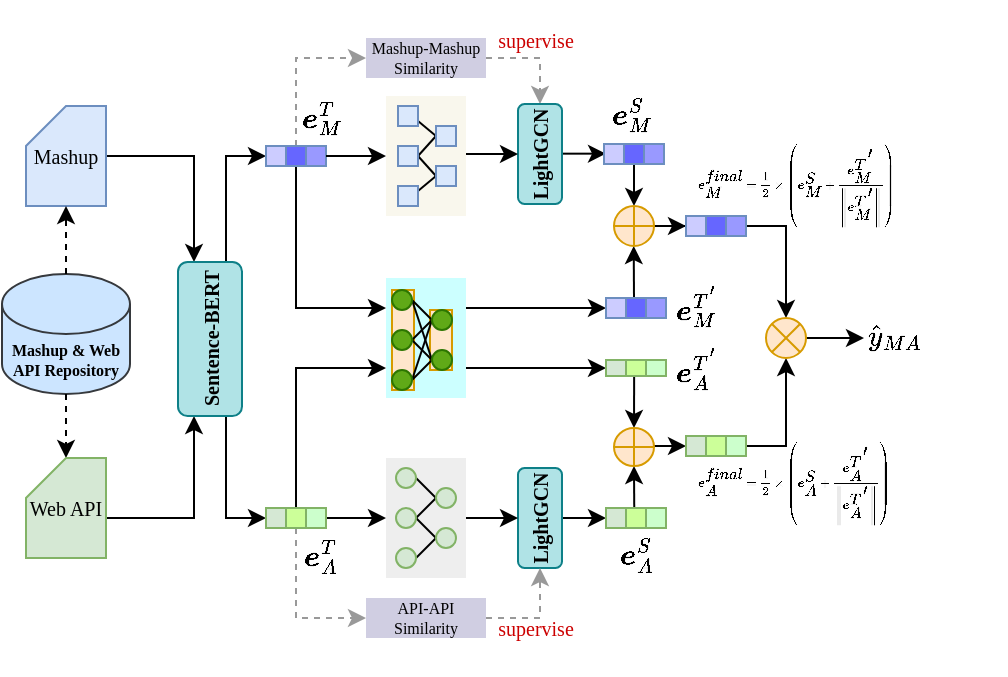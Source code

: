 <mxfile version="26.1.1">
  <diagram name="第 1 页" id="Qd8PddshXyBdC90i2YuM">
    <mxGraphModel dx="741" dy="389" grid="1" gridSize="10" guides="1" tooltips="1" connect="1" arrows="1" fold="1" page="1" pageScale="1" pageWidth="827" pageHeight="1169" math="1" shadow="0">
      <root>
        <mxCell id="0" />
        <mxCell id="1" parent="0" />
        <mxCell id="DgGJiryR2IXKSyaQ5-t1-117" style="edgeStyle=orthogonalEdgeStyle;rounded=0;orthogonalLoop=1;jettySize=auto;html=1;exitX=0.5;exitY=1;exitDx=0;exitDy=0;fontFamily=Times New Roman;fillColor=#6a00ff;strokeColor=#999999;dashed=1;entryX=0;entryY=0.5;entryDx=0;entryDy=0;" edge="1" parent="1" source="DbNdwRggO_h4KRRio58i-58" target="DgGJiryR2IXKSyaQ5-t1-112">
          <mxGeometry relative="1" as="geometry">
            <mxPoint x="460" y="460" as="sourcePoint" />
            <mxPoint x="487" y="435" as="targetPoint" />
          </mxGeometry>
        </mxCell>
        <mxCell id="DgGJiryR2IXKSyaQ5-t1-114" style="edgeStyle=orthogonalEdgeStyle;rounded=0;orthogonalLoop=1;jettySize=auto;html=1;fontFamily=Times New Roman;entryX=0;entryY=0.5;entryDx=0;entryDy=0;fillColor=#6a00ff;strokeColor=#999999;dashed=1;exitX=0.5;exitY=0;exitDx=0;exitDy=0;" edge="1" parent="1" source="DbNdwRggO_h4KRRio58i-25" target="DgGJiryR2IXKSyaQ5-t1-111">
          <mxGeometry relative="1" as="geometry">
            <mxPoint x="350" y="210" as="sourcePoint" />
            <mxPoint x="533.51" y="243" as="targetPoint" />
          </mxGeometry>
        </mxCell>
        <mxCell id="DgGJiryR2IXKSyaQ5-t1-113" style="edgeStyle=orthogonalEdgeStyle;rounded=0;orthogonalLoop=1;jettySize=auto;html=1;exitX=1;exitY=0.5;exitDx=0;exitDy=0;fontFamily=Times New Roman;fillColor=#6a00ff;strokeColor=#999999;dashed=1;entryX=1;entryY=0.5;entryDx=0;entryDy=0;" edge="1" parent="1" source="DgGJiryR2IXKSyaQ5-t1-111" target="DgGJiryR2IXKSyaQ5-t1-21">
          <mxGeometry relative="1" as="geometry">
            <mxPoint x="570" y="136" as="sourcePoint" />
            <mxPoint x="476" y="190" as="targetPoint" />
          </mxGeometry>
        </mxCell>
        <mxCell id="DgGJiryR2IXKSyaQ5-t1-19" style="edgeStyle=orthogonalEdgeStyle;rounded=0;orthogonalLoop=1;jettySize=auto;html=1;entryX=0;entryY=0.25;entryDx=0;entryDy=0;exitX=0.5;exitY=1;exitDx=0;exitDy=0;fontFamily=Times New Roman;" edge="1" parent="1" source="DbNdwRggO_h4KRRio58i-25" target="DgGJiryR2IXKSyaQ5-t1-16">
          <mxGeometry relative="1" as="geometry">
            <mxPoint x="300" y="310" as="sourcePoint" />
            <mxPoint x="350" y="250" as="targetPoint" />
          </mxGeometry>
        </mxCell>
        <mxCell id="DgGJiryR2IXKSyaQ5-t1-20" style="edgeStyle=orthogonalEdgeStyle;rounded=0;orthogonalLoop=1;jettySize=auto;html=1;entryX=0;entryY=0.75;entryDx=0;entryDy=0;exitX=0.5;exitY=0;exitDx=0;exitDy=0;fontFamily=Times New Roman;" edge="1" parent="1" source="DbNdwRggO_h4KRRio58i-58" target="DgGJiryR2IXKSyaQ5-t1-16">
          <mxGeometry relative="1" as="geometry">
            <mxPoint x="365" y="255" as="sourcePoint" />
            <mxPoint x="410" y="309" as="targetPoint" />
          </mxGeometry>
        </mxCell>
        <mxCell id="DgGJiryR2IXKSyaQ5-t1-53" style="edgeStyle=orthogonalEdgeStyle;rounded=0;orthogonalLoop=1;jettySize=auto;html=1;exitX=1;exitY=0.25;exitDx=0;exitDy=0;entryX=0;entryY=0.5;entryDx=0;entryDy=0;fontFamily=Times New Roman;" edge="1" parent="1" source="DgGJiryR2IXKSyaQ5-t1-16" target="DgGJiryR2IXKSyaQ5-t1-50">
          <mxGeometry relative="1" as="geometry">
            <mxPoint x="476" y="245" as="targetPoint" />
            <mxPoint x="450" y="245" as="sourcePoint" />
            <Array as="points" />
          </mxGeometry>
        </mxCell>
        <mxCell id="DgGJiryR2IXKSyaQ5-t1-54" style="edgeStyle=orthogonalEdgeStyle;rounded=0;orthogonalLoop=1;jettySize=auto;html=1;exitX=1;exitY=0.75;exitDx=0;exitDy=0;entryX=0;entryY=0.5;entryDx=0;entryDy=0;fontFamily=Times New Roman;" edge="1" parent="1" source="DgGJiryR2IXKSyaQ5-t1-16" target="DgGJiryR2IXKSyaQ5-t1-42">
          <mxGeometry relative="1" as="geometry">
            <mxPoint x="486" y="255" as="targetPoint" />
            <mxPoint x="460" y="255" as="sourcePoint" />
            <Array as="points" />
          </mxGeometry>
        </mxCell>
        <mxCell id="DgGJiryR2IXKSyaQ5-t1-101" style="edgeStyle=orthogonalEdgeStyle;rounded=0;orthogonalLoop=1;jettySize=auto;html=1;entryX=0.5;entryY=0;entryDx=0;entryDy=0;entryPerimeter=0;fontFamily=Times New Roman;" edge="1" parent="1" source="DgGJiryR2IXKSyaQ5-t1-76" target="DgGJiryR2IXKSyaQ5-t1-100">
          <mxGeometry relative="1" as="geometry" />
        </mxCell>
        <mxCell id="DgGJiryR2IXKSyaQ5-t1-102" style="edgeStyle=orthogonalEdgeStyle;rounded=0;orthogonalLoop=1;jettySize=auto;html=1;entryX=0.5;entryY=1;entryDx=0;entryDy=0;entryPerimeter=0;fontFamily=Times New Roman;" edge="1" parent="1" source="DgGJiryR2IXKSyaQ5-t1-85" target="DgGJiryR2IXKSyaQ5-t1-100">
          <mxGeometry relative="1" as="geometry" />
        </mxCell>
        <mxCell id="DgGJiryR2IXKSyaQ5-t1-95" style="edgeStyle=orthogonalEdgeStyle;rounded=0;orthogonalLoop=1;jettySize=auto;html=1;entryX=0;entryY=0.5;entryDx=0;entryDy=0;fontFamily=Times New Roman;" edge="1" parent="1">
          <mxGeometry relative="1" as="geometry">
            <mxPoint x="534" y="364" as="sourcePoint" />
            <mxPoint x="550" y="364" as="targetPoint" />
          </mxGeometry>
        </mxCell>
        <mxCell id="DgGJiryR2IXKSyaQ5-t1-66" style="edgeStyle=orthogonalEdgeStyle;rounded=0;orthogonalLoop=1;jettySize=auto;html=1;entryX=0.5;entryY=1;entryDx=0;entryDy=0;entryPerimeter=0;fontFamily=Times New Roman;" edge="1" parent="1">
          <mxGeometry relative="1" as="geometry">
            <mxPoint x="523.86" y="264" as="targetPoint" />
            <mxPoint x="524" y="290" as="sourcePoint" />
            <Array as="points">
              <mxPoint x="524" y="290" />
            </Array>
          </mxGeometry>
        </mxCell>
        <mxCell id="DgGJiryR2IXKSyaQ5-t1-65" style="edgeStyle=orthogonalEdgeStyle;rounded=0;orthogonalLoop=1;jettySize=auto;html=1;entryX=0.5;entryY=1;entryDx=0;entryDy=0;entryPerimeter=0;exitX=0.412;exitY=-0.013;exitDx=0;exitDy=0;exitPerimeter=0;fontFamily=Times New Roman;" edge="1" parent="1" source="DgGJiryR2IXKSyaQ5-t1-36" target="DgGJiryR2IXKSyaQ5-t1-61">
          <mxGeometry relative="1" as="geometry">
            <mxPoint x="534" y="365" as="targetPoint" />
            <mxPoint x="534" y="339" as="sourcePoint" />
            <Array as="points" />
          </mxGeometry>
        </mxCell>
        <mxCell id="DgGJiryR2IXKSyaQ5-t1-64" style="edgeStyle=orthogonalEdgeStyle;rounded=0;orthogonalLoop=1;jettySize=auto;html=1;entryX=0.5;entryY=0;entryDx=0;entryDy=0;entryPerimeter=0;exitX=0.408;exitY=0.942;exitDx=0;exitDy=0;exitPerimeter=0;fontFamily=Times New Roman;" edge="1" parent="1" source="DgGJiryR2IXKSyaQ5-t1-43" target="DgGJiryR2IXKSyaQ5-t1-61">
          <mxGeometry relative="1" as="geometry">
            <mxPoint x="534" y="254" as="targetPoint" />
            <mxPoint x="524" y="330" as="sourcePoint" />
            <Array as="points" />
          </mxGeometry>
        </mxCell>
        <mxCell id="DgGJiryR2IXKSyaQ5-t1-62" style="edgeStyle=orthogonalEdgeStyle;rounded=0;orthogonalLoop=1;jettySize=auto;html=1;entryX=0.5;entryY=0;entryDx=0;entryDy=0;entryPerimeter=0;exitX=0.5;exitY=1;exitDx=0;exitDy=0;fontFamily=Times New Roman;" edge="1" parent="1" source="DgGJiryR2IXKSyaQ5-t1-47" target="DgGJiryR2IXKSyaQ5-t1-60">
          <mxGeometry relative="1" as="geometry">
            <mxPoint x="520" y="227.83" as="targetPoint" />
            <mxPoint x="530" y="230" as="sourcePoint" />
            <Array as="points" />
          </mxGeometry>
        </mxCell>
        <mxCell id="DgGJiryR2IXKSyaQ5-t1-58" style="edgeStyle=orthogonalEdgeStyle;rounded=0;orthogonalLoop=1;jettySize=auto;html=1;entryX=0;entryY=0.5;entryDx=0;entryDy=0;exitX=0.5;exitY=1;exitDx=0;exitDy=0;fontFamily=Times New Roman;" edge="1" parent="1">
          <mxGeometry relative="1" as="geometry">
            <mxPoint x="510" y="217.83" as="targetPoint" />
            <mxPoint x="488" y="217.83" as="sourcePoint" />
            <Array as="points" />
          </mxGeometry>
        </mxCell>
        <mxCell id="DgGJiryR2IXKSyaQ5-t1-55" style="edgeStyle=orthogonalEdgeStyle;rounded=0;orthogonalLoop=1;jettySize=auto;html=1;entryX=0;entryY=0.5;entryDx=0;entryDy=0;exitX=0.5;exitY=1;exitDx=0;exitDy=0;fontFamily=Times New Roman;" edge="1" parent="1" source="DgGJiryR2IXKSyaQ5-t1-33" target="DgGJiryR2IXKSyaQ5-t1-35">
          <mxGeometry relative="1" as="geometry">
            <mxPoint x="476" y="410" as="targetPoint" />
            <mxPoint x="490" y="400" as="sourcePoint" />
            <Array as="points" />
          </mxGeometry>
        </mxCell>
        <mxCell id="DgGJiryR2IXKSyaQ5-t1-31" value="" style="rounded=0;whiteSpace=wrap;html=1;fillColor=#eeeeee;strokeColor=none;fontFamily=Times New Roman;" vertex="1" parent="1">
          <mxGeometry x="400" y="370" width="40" height="60" as="geometry" />
        </mxCell>
        <mxCell id="DgGJiryR2IXKSyaQ5-t1-23" value="" style="rounded=0;whiteSpace=wrap;html=1;fillColor=#f9f7ed;strokeColor=none;fontFamily=Times New Roman;" vertex="1" parent="1">
          <mxGeometry x="400" y="189" width="40" height="60" as="geometry" />
        </mxCell>
        <mxCell id="DgGJiryR2IXKSyaQ5-t1-18" value="" style="group;fontFamily=Times New Roman;" vertex="1" connectable="0" parent="1">
          <mxGeometry x="406" y="194" width="29" height="50" as="geometry" />
        </mxCell>
        <mxCell id="DbNdwRggO_h4KRRio58i-18" value="" style="endArrow=none;html=1;rounded=0;exitX=1;exitY=0.25;exitDx=0;exitDy=0;entryX=0;entryY=0.5;entryDx=0;entryDy=0;fontFamily=Times New Roman;" parent="DgGJiryR2IXKSyaQ5-t1-18" source="DbNdwRggO_h4KRRio58i-15" target="DbNdwRggO_h4KRRio58i-17" edge="1">
          <mxGeometry width="50" height="50" relative="1" as="geometry">
            <mxPoint x="20" y="120" as="sourcePoint" />
            <mxPoint x="70" y="70" as="targetPoint" />
          </mxGeometry>
        </mxCell>
        <mxCell id="DbNdwRggO_h4KRRio58i-19" value="" style="endArrow=none;html=1;rounded=0;entryX=0;entryY=0.5;entryDx=0;entryDy=0;exitX=1;exitY=0.75;exitDx=0;exitDy=0;fontFamily=Times New Roman;" parent="DgGJiryR2IXKSyaQ5-t1-18" source="DbNdwRggO_h4KRRio58i-12" target="DbNdwRggO_h4KRRio58i-16" edge="1">
          <mxGeometry width="50" height="50" relative="1" as="geometry">
            <mxPoint x="-20" y="130" as="sourcePoint" />
            <mxPoint x="30" y="80" as="targetPoint" />
          </mxGeometry>
        </mxCell>
        <mxCell id="DbNdwRggO_h4KRRio58i-21" value="" style="endArrow=none;html=1;rounded=0;exitX=1;exitY=0.5;exitDx=0;exitDy=0;entryX=0;entryY=0.5;entryDx=0;entryDy=0;fontFamily=Times New Roman;" parent="DgGJiryR2IXKSyaQ5-t1-18" source="DbNdwRggO_h4KRRio58i-14" target="DbNdwRggO_h4KRRio58i-17" edge="1">
          <mxGeometry width="50" height="50" relative="1" as="geometry">
            <mxPoint x="20" y="53" as="sourcePoint" />
            <mxPoint x="40" y="45" as="targetPoint" />
          </mxGeometry>
        </mxCell>
        <mxCell id="DbNdwRggO_h4KRRio58i-22" value="" style="endArrow=none;html=1;rounded=0;exitX=1;exitY=0.5;exitDx=0;exitDy=0;entryX=0;entryY=0.5;entryDx=0;entryDy=0;fontFamily=Times New Roman;" parent="DgGJiryR2IXKSyaQ5-t1-18" source="DbNdwRggO_h4KRRio58i-14" target="DbNdwRggO_h4KRRio58i-16" edge="1">
          <mxGeometry width="50" height="50" relative="1" as="geometry">
            <mxPoint x="20" y="35" as="sourcePoint" />
            <mxPoint x="40" y="45" as="targetPoint" />
          </mxGeometry>
        </mxCell>
        <mxCell id="DbNdwRggO_h4KRRio58i-12" value="" style="whiteSpace=wrap;html=1;aspect=fixed;fillColor=#dae8fc;strokeColor=#6c8ebf;fontFamily=Times New Roman;" parent="DgGJiryR2IXKSyaQ5-t1-18" vertex="1">
          <mxGeometry width="10" height="10" as="geometry" />
        </mxCell>
        <mxCell id="DbNdwRggO_h4KRRio58i-14" value="" style="whiteSpace=wrap;html=1;aspect=fixed;fillColor=#dae8fc;strokeColor=#6c8ebf;fontFamily=Times New Roman;" parent="DgGJiryR2IXKSyaQ5-t1-18" vertex="1">
          <mxGeometry y="20" width="10" height="10" as="geometry" />
        </mxCell>
        <mxCell id="DbNdwRggO_h4KRRio58i-15" value="" style="whiteSpace=wrap;html=1;aspect=fixed;fillColor=#dae8fc;strokeColor=#6c8ebf;fontFamily=Times New Roman;" parent="DgGJiryR2IXKSyaQ5-t1-18" vertex="1">
          <mxGeometry y="40" width="10" height="10" as="geometry" />
        </mxCell>
        <mxCell id="DbNdwRggO_h4KRRio58i-16" value="" style="whiteSpace=wrap;html=1;aspect=fixed;fillColor=#dae8fc;strokeColor=#6c8ebf;fontFamily=Times New Roman;" parent="DgGJiryR2IXKSyaQ5-t1-18" vertex="1">
          <mxGeometry x="19" y="10" width="10" height="10" as="geometry" />
        </mxCell>
        <mxCell id="DbNdwRggO_h4KRRio58i-17" value="" style="whiteSpace=wrap;html=1;aspect=fixed;fillColor=#dae8fc;strokeColor=#6c8ebf;fontFamily=Times New Roman;" parent="DgGJiryR2IXKSyaQ5-t1-18" vertex="1">
          <mxGeometry x="19" y="30" width="10" height="10" as="geometry" />
        </mxCell>
        <mxCell id="DgGJiryR2IXKSyaQ5-t1-16" value="" style="rounded=0;whiteSpace=wrap;html=1;fillColor=#CCFFFF;strokeColor=none;fontFamily=Times New Roman;" vertex="1" parent="1">
          <mxGeometry x="400" y="280" width="40" height="60" as="geometry" />
        </mxCell>
        <mxCell id="DbNdwRggO_h4KRRio58i-5" style="edgeStyle=orthogonalEdgeStyle;rounded=0;orthogonalLoop=1;jettySize=auto;html=1;entryX=1;entryY=0.25;entryDx=0;entryDy=0;fontFamily=Times New Roman;" parent="1" source="DbNdwRggO_h4KRRio58i-3" target="DbNdwRggO_h4KRRio58i-4" edge="1">
          <mxGeometry relative="1" as="geometry" />
        </mxCell>
        <mxCell id="DbNdwRggO_h4KRRio58i-3" value="&lt;font style=&quot;font-size: 10px;&quot;&gt;Mashup&lt;/font&gt;" style="shape=card;whiteSpace=wrap;html=1;size=20;fillColor=#dae8fc;strokeColor=#6c8ebf;fontFamily=Times New Roman;" parent="1" vertex="1">
          <mxGeometry x="220" y="194" width="40" height="50" as="geometry" />
        </mxCell>
        <mxCell id="DbNdwRggO_h4KRRio58i-53" style="edgeStyle=orthogonalEdgeStyle;rounded=0;orthogonalLoop=1;jettySize=auto;html=1;entryX=0;entryY=0.5;entryDx=0;entryDy=0;exitX=1;exitY=0.75;exitDx=0;exitDy=0;fontFamily=Times New Roman;" parent="1" source="DbNdwRggO_h4KRRio58i-4" target="DbNdwRggO_h4KRRio58i-24" edge="1">
          <mxGeometry relative="1" as="geometry" />
        </mxCell>
        <mxCell id="DbNdwRggO_h4KRRio58i-6" style="edgeStyle=orthogonalEdgeStyle;rounded=0;orthogonalLoop=1;jettySize=auto;html=1;entryX=0;entryY=0.25;entryDx=0;entryDy=0;exitX=0.998;exitY=0.574;exitDx=0;exitDy=0;exitPerimeter=0;fontFamily=Times New Roman;" parent="1" source="DgGJiryR2IXKSyaQ5-t1-59" target="DbNdwRggO_h4KRRio58i-4" edge="1">
          <mxGeometry relative="1" as="geometry">
            <mxPoint x="256.0" y="405" as="sourcePoint" />
            <Array as="points">
              <mxPoint x="258" y="400" />
              <mxPoint x="304" y="400" />
            </Array>
          </mxGeometry>
        </mxCell>
        <mxCell id="DbNdwRggO_h4KRRio58i-30" value="" style="group;fontFamily=Times New Roman;" parent="1" vertex="1" connectable="0">
          <mxGeometry x="340" y="214" width="30" height="10" as="geometry" />
        </mxCell>
        <mxCell id="DbNdwRggO_h4KRRio58i-24" value="" style="whiteSpace=wrap;html=1;aspect=fixed;fillColor=#CCCCFF;strokeColor=#6c8ebf;fontFamily=Times New Roman;" parent="DbNdwRggO_h4KRRio58i-30" vertex="1">
          <mxGeometry width="10" height="10" as="geometry" />
        </mxCell>
        <mxCell id="DbNdwRggO_h4KRRio58i-25" value="" style="whiteSpace=wrap;html=1;aspect=fixed;fillColor=#6666FF;strokeColor=#6c8ebf;fontFamily=Times New Roman;" parent="DbNdwRggO_h4KRRio58i-30" vertex="1">
          <mxGeometry x="10" width="10" height="10" as="geometry" />
        </mxCell>
        <mxCell id="DbNdwRggO_h4KRRio58i-29" value="" style="whiteSpace=wrap;html=1;aspect=fixed;fillColor=#9999FF;strokeColor=#6c8ebf;fontFamily=Times New Roman;" parent="DbNdwRggO_h4KRRio58i-30" vertex="1">
          <mxGeometry x="20" width="10" height="10" as="geometry" />
        </mxCell>
        <mxCell id="DbNdwRggO_h4KRRio58i-50" value="" style="group;fontFamily=Times New Roman;" parent="1" vertex="1" connectable="0">
          <mxGeometry x="405" y="375" width="30" height="50" as="geometry" />
        </mxCell>
        <mxCell id="DbNdwRggO_h4KRRio58i-46" value="" style="endArrow=none;html=1;rounded=0;entryX=0;entryY=0.5;entryDx=0;entryDy=0;exitX=1;exitY=0.5;exitDx=0;exitDy=0;fontFamily=Times New Roman;" parent="DbNdwRggO_h4KRRio58i-50" source="DbNdwRggO_h4KRRio58i-31" target="DbNdwRggO_h4KRRio58i-45" edge="1">
          <mxGeometry width="50" height="50" relative="1" as="geometry">
            <mxPoint x="24" y="-72" as="sourcePoint" />
            <mxPoint x="44" y="-65" as="targetPoint" />
          </mxGeometry>
        </mxCell>
        <mxCell id="DbNdwRggO_h4KRRio58i-47" value="" style="endArrow=none;html=1;rounded=0;entryX=0;entryY=0.5;entryDx=0;entryDy=0;exitX=1;exitY=0.5;exitDx=0;exitDy=0;fontFamily=Times New Roman;" parent="DbNdwRggO_h4KRRio58i-50" source="DbNdwRggO_h4KRRio58i-37" target="DbNdwRggO_h4KRRio58i-45" edge="1">
          <mxGeometry width="50" height="50" relative="1" as="geometry">
            <mxPoint x="34" y="-62" as="sourcePoint" />
            <mxPoint x="54" y="-55" as="targetPoint" />
          </mxGeometry>
        </mxCell>
        <mxCell id="DbNdwRggO_h4KRRio58i-48" value="" style="endArrow=none;html=1;rounded=0;entryX=0;entryY=0.5;entryDx=0;entryDy=0;exitX=1;exitY=0.5;exitDx=0;exitDy=0;fontFamily=Times New Roman;" parent="DbNdwRggO_h4KRRio58i-50" source="DbNdwRggO_h4KRRio58i-41" target="DbNdwRggO_h4KRRio58i-44" edge="1">
          <mxGeometry width="50" height="50" relative="1" as="geometry">
            <mxPoint x="20" y="15" as="sourcePoint" />
            <mxPoint x="30" y="25" as="targetPoint" />
          </mxGeometry>
        </mxCell>
        <mxCell id="DbNdwRggO_h4KRRio58i-49" value="" style="endArrow=none;html=1;rounded=0;exitX=1;exitY=0.5;exitDx=0;exitDy=0;fontFamily=Times New Roman;" parent="DbNdwRggO_h4KRRio58i-50" source="DbNdwRggO_h4KRRio58i-37" edge="1">
          <mxGeometry width="50" height="50" relative="1" as="geometry">
            <mxPoint x="30" y="25" as="sourcePoint" />
            <mxPoint x="20" y="35" as="targetPoint" />
          </mxGeometry>
        </mxCell>
        <mxCell id="DbNdwRggO_h4KRRio58i-31" value="" style="ellipse;whiteSpace=wrap;html=1;aspect=fixed;fillColor=#d5e8d4;strokeColor=#82b366;fontFamily=Times New Roman;" parent="DbNdwRggO_h4KRRio58i-50" vertex="1">
          <mxGeometry width="10" height="10" as="geometry" />
        </mxCell>
        <mxCell id="DbNdwRggO_h4KRRio58i-37" value="" style="ellipse;whiteSpace=wrap;html=1;aspect=fixed;fillColor=#d5e8d4;strokeColor=#82b366;fontFamily=Times New Roman;" parent="DbNdwRggO_h4KRRio58i-50" vertex="1">
          <mxGeometry y="20" width="10" height="10" as="geometry" />
        </mxCell>
        <mxCell id="DbNdwRggO_h4KRRio58i-41" value="" style="ellipse;whiteSpace=wrap;html=1;aspect=fixed;fillColor=#d5e8d4;strokeColor=#82b366;fontFamily=Times New Roman;" parent="DbNdwRggO_h4KRRio58i-50" vertex="1">
          <mxGeometry y="40" width="10" height="10" as="geometry" />
        </mxCell>
        <mxCell id="DbNdwRggO_h4KRRio58i-44" value="" style="ellipse;whiteSpace=wrap;html=1;aspect=fixed;fillColor=#d5e8d4;strokeColor=#82b366;fontFamily=Times New Roman;" parent="DbNdwRggO_h4KRRio58i-50" vertex="1">
          <mxGeometry x="20" y="30" width="10" height="10" as="geometry" />
        </mxCell>
        <mxCell id="DbNdwRggO_h4KRRio58i-45" value="" style="ellipse;whiteSpace=wrap;html=1;aspect=fixed;fillColor=#d5e8d4;strokeColor=#82b366;fontFamily=Times New Roman;" parent="DbNdwRggO_h4KRRio58i-50" vertex="1">
          <mxGeometry x="20" y="10" width="10" height="10" as="geometry" />
        </mxCell>
        <mxCell id="DbNdwRggO_h4KRRio58i-54" style="edgeStyle=orthogonalEdgeStyle;rounded=0;orthogonalLoop=1;jettySize=auto;html=1;fontFamily=Times New Roman;" parent="1" source="DbNdwRggO_h4KRRio58i-29" edge="1">
          <mxGeometry relative="1" as="geometry">
            <mxPoint x="400" y="219" as="targetPoint" />
          </mxGeometry>
        </mxCell>
        <mxCell id="DbNdwRggO_h4KRRio58i-55" style="edgeStyle=orthogonalEdgeStyle;rounded=0;orthogonalLoop=1;jettySize=auto;html=1;entryX=0;entryY=0.5;entryDx=0;entryDy=0;exitX=0;exitY=0.75;exitDx=0;exitDy=0;fontFamily=Times New Roman;" parent="1" target="DbNdwRggO_h4KRRio58i-57" edge="1" source="DbNdwRggO_h4KRRio58i-4">
          <mxGeometry relative="1" as="geometry">
            <mxPoint x="310" y="400" as="sourcePoint" />
          </mxGeometry>
        </mxCell>
        <mxCell id="DbNdwRggO_h4KRRio58i-60" style="edgeStyle=orthogonalEdgeStyle;rounded=0;orthogonalLoop=1;jettySize=auto;html=1;entryX=0;entryY=0.5;entryDx=0;entryDy=0;exitX=1;exitY=0.5;exitDx=0;exitDy=0;fontFamily=Times New Roman;" parent="1" source="DbNdwRggO_h4KRRio58i-59" edge="1">
          <mxGeometry relative="1" as="geometry">
            <mxPoint x="370" y="399.71" as="sourcePoint" />
            <mxPoint x="400" y="399.71" as="targetPoint" />
          </mxGeometry>
        </mxCell>
        <mxCell id="DbNdwRggO_h4KRRio58i-57" value="" style="whiteSpace=wrap;html=1;aspect=fixed;fillColor=#d5e8d4;strokeColor=#82b366;container=0;fontFamily=Times New Roman;" parent="1" vertex="1">
          <mxGeometry x="340" y="395" width="10" height="10" as="geometry" />
        </mxCell>
        <mxCell id="DbNdwRggO_h4KRRio58i-58" value="" style="whiteSpace=wrap;html=1;aspect=fixed;fillColor=#CCFF99;strokeColor=#82b366;container=0;fontFamily=Times New Roman;" parent="1" vertex="1">
          <mxGeometry x="350" y="395" width="10" height="10" as="geometry" />
        </mxCell>
        <mxCell id="DbNdwRggO_h4KRRio58i-59" value="" style="whiteSpace=wrap;html=1;aspect=fixed;fillColor=#CCFFCC;strokeColor=#82b366;container=0;fontFamily=Times New Roman;" parent="1" vertex="1">
          <mxGeometry x="360" y="395" width="10" height="10" as="geometry" />
        </mxCell>
        <mxCell id="DbNdwRggO_h4KRRio58i-61" value="&lt;h6&gt;&lt;font style=&quot;font-size: 8px;&quot;&gt;&lt;b style=&quot;line-height: 10%;&quot;&gt;Mashup &amp;amp; Web API Repository&lt;/b&gt;&lt;/font&gt;&lt;/h6&gt;" style="shape=cylinder3;whiteSpace=wrap;html=1;boundedLbl=1;backgroundOutline=1;size=15;fillColor=#cce5ff;strokeColor=#36393d;fontFamily=Times New Roman;" parent="1" vertex="1">
          <mxGeometry x="208" y="278" width="64" height="60" as="geometry" />
        </mxCell>
        <mxCell id="DbNdwRggO_h4KRRio58i-62" style="edgeStyle=orthogonalEdgeStyle;rounded=0;orthogonalLoop=1;jettySize=auto;html=1;exitX=0.5;exitY=0;exitDx=0;exitDy=0;exitPerimeter=0;dashed=1;entryX=0.5;entryY=1;entryDx=0;entryDy=0;entryPerimeter=0;fontFamily=Times New Roman;" parent="1" source="DbNdwRggO_h4KRRio58i-61" edge="1" target="DbNdwRggO_h4KRRio58i-3">
          <mxGeometry relative="1" as="geometry">
            <mxPoint x="274" y="250" as="sourcePoint" />
            <mxPoint x="239" y="271" as="targetPoint" />
          </mxGeometry>
        </mxCell>
        <mxCell id="DbNdwRggO_h4KRRio58i-63" style="edgeStyle=orthogonalEdgeStyle;rounded=0;orthogonalLoop=1;jettySize=auto;html=1;exitX=0.5;exitY=1;exitDx=0;exitDy=0;exitPerimeter=0;dashed=1;entryX=0;entryY=0;entryDx=20;entryDy=0;entryPerimeter=0;fontFamily=Times New Roman;" parent="1" source="DbNdwRggO_h4KRRio58i-61" edge="1" target="DgGJiryR2IXKSyaQ5-t1-59">
          <mxGeometry relative="1" as="geometry">
            <mxPoint x="249" y="300" as="sourcePoint" />
            <mxPoint x="239" y="370" as="targetPoint" />
          </mxGeometry>
        </mxCell>
        <mxCell id="DbNdwRggO_h4KRRio58i-67" value="&lt;font style=&quot;font-size: 14px&quot;&gt;$$\boldsymbol{e}_{M}^{T}$$&lt;/font&gt;" style="rounded=0;whiteSpace=wrap;html=1;fillColor=none;strokeColor=none;fontFamily=Times New Roman;" parent="1" vertex="1">
          <mxGeometry x="356" y="190" width="24" height="20" as="geometry" />
        </mxCell>
        <mxCell id="DgGJiryR2IXKSyaQ5-t1-15" value="" style="group;fontFamily=Times New Roman;dashed=1;" vertex="1" connectable="0" parent="1">
          <mxGeometry x="403" y="286" width="30" height="50" as="geometry" />
        </mxCell>
        <mxCell id="DgGJiryR2IXKSyaQ5-t1-108" value="" style="verticalLabelPosition=bottom;verticalAlign=top;html=1;shape=mxgraph.basic.rect;fillColor2=none;strokeWidth=1;size=20;indent=5;fillColor=#ffe6cc;strokeColor=#d79b00;" vertex="1" parent="DgGJiryR2IXKSyaQ5-t1-15">
          <mxGeometry x="19" y="10" width="11" height="30" as="geometry" />
        </mxCell>
        <mxCell id="DgGJiryR2IXKSyaQ5-t1-107" value="" style="verticalLabelPosition=bottom;verticalAlign=top;html=1;shape=mxgraph.basic.rect;fillColor2=none;strokeWidth=1;size=20;indent=5;fillColor=#ffe6cc;strokeColor=#d79b00;" vertex="1" parent="DgGJiryR2IXKSyaQ5-t1-15">
          <mxGeometry width="11" height="50" as="geometry" />
        </mxCell>
        <mxCell id="DgGJiryR2IXKSyaQ5-t1-4" value="" style="endArrow=none;html=1;rounded=0;entryX=0;entryY=0.5;entryDx=0;entryDy=0;exitX=1;exitY=0.5;exitDx=0;exitDy=0;fontFamily=Times New Roman;" edge="1" parent="DgGJiryR2IXKSyaQ5-t1-15" source="DgGJiryR2IXKSyaQ5-t1-8" target="DgGJiryR2IXKSyaQ5-t1-12">
          <mxGeometry width="50" height="50" relative="1" as="geometry">
            <mxPoint x="24" y="-72" as="sourcePoint" />
            <mxPoint x="44" y="-65" as="targetPoint" />
          </mxGeometry>
        </mxCell>
        <mxCell id="DgGJiryR2IXKSyaQ5-t1-5" value="" style="endArrow=none;html=1;rounded=0;entryX=0;entryY=0.5;entryDx=0;entryDy=0;exitX=1;exitY=0.5;exitDx=0;exitDy=0;fontFamily=Times New Roman;" edge="1" parent="DgGJiryR2IXKSyaQ5-t1-15" source="DgGJiryR2IXKSyaQ5-t1-9" target="DgGJiryR2IXKSyaQ5-t1-12">
          <mxGeometry width="50" height="50" relative="1" as="geometry">
            <mxPoint x="34" y="-62" as="sourcePoint" />
            <mxPoint x="54" y="-55" as="targetPoint" />
          </mxGeometry>
        </mxCell>
        <mxCell id="DgGJiryR2IXKSyaQ5-t1-6" value="" style="endArrow=none;html=1;rounded=0;entryX=0;entryY=0.5;entryDx=0;entryDy=0;exitX=1;exitY=0.5;exitDx=0;exitDy=0;fontFamily=Times New Roman;" edge="1" parent="DgGJiryR2IXKSyaQ5-t1-15" source="DgGJiryR2IXKSyaQ5-t1-10" target="DgGJiryR2IXKSyaQ5-t1-11">
          <mxGeometry width="50" height="50" relative="1" as="geometry">
            <mxPoint x="20" y="15" as="sourcePoint" />
            <mxPoint x="30" y="25" as="targetPoint" />
          </mxGeometry>
        </mxCell>
        <mxCell id="DgGJiryR2IXKSyaQ5-t1-7" value="" style="endArrow=none;html=1;rounded=0;exitX=1;exitY=0.5;exitDx=0;exitDy=0;fontFamily=Times New Roman;" edge="1" parent="DgGJiryR2IXKSyaQ5-t1-15" source="DgGJiryR2IXKSyaQ5-t1-9">
          <mxGeometry width="50" height="50" relative="1" as="geometry">
            <mxPoint x="30" y="25" as="sourcePoint" />
            <mxPoint x="20" y="35" as="targetPoint" />
          </mxGeometry>
        </mxCell>
        <mxCell id="DgGJiryR2IXKSyaQ5-t1-13" value="" style="endArrow=none;html=1;rounded=0;entryX=0;entryY=0.5;entryDx=0;entryDy=0;exitX=1;exitY=0.5;exitDx=0;exitDy=0;fontFamily=Times New Roman;" edge="1" parent="DgGJiryR2IXKSyaQ5-t1-15" source="DgGJiryR2IXKSyaQ5-t1-8" target="DgGJiryR2IXKSyaQ5-t1-11">
          <mxGeometry width="50" height="50" relative="1" as="geometry">
            <mxPoint x="20" y="15" as="sourcePoint" />
            <mxPoint x="30" y="25" as="targetPoint" />
          </mxGeometry>
        </mxCell>
        <mxCell id="DgGJiryR2IXKSyaQ5-t1-14" value="" style="endArrow=none;html=1;rounded=0;exitX=1;exitY=0.5;exitDx=0;exitDy=0;entryX=0;entryY=0.5;entryDx=0;entryDy=0;fontFamily=Times New Roman;" edge="1" parent="DgGJiryR2IXKSyaQ5-t1-15" source="DgGJiryR2IXKSyaQ5-t1-10" target="DgGJiryR2IXKSyaQ5-t1-12">
          <mxGeometry width="50" height="50" relative="1" as="geometry">
            <mxPoint x="20" y="55" as="sourcePoint" />
            <mxPoint x="22" y="10" as="targetPoint" />
          </mxGeometry>
        </mxCell>
        <mxCell id="DgGJiryR2IXKSyaQ5-t1-8" value="" style="ellipse;whiteSpace=wrap;html=1;aspect=fixed;fillColor=#60a917;strokeColor=#2D7600;fontColor=#ffffff;fontFamily=Times New Roman;" vertex="1" parent="DgGJiryR2IXKSyaQ5-t1-15">
          <mxGeometry width="10" height="10" as="geometry" />
        </mxCell>
        <mxCell id="DgGJiryR2IXKSyaQ5-t1-9" value="" style="ellipse;whiteSpace=wrap;html=1;aspect=fixed;fillColor=#60a917;strokeColor=#2D7600;fontColor=#ffffff;fontFamily=Times New Roman;" vertex="1" parent="DgGJiryR2IXKSyaQ5-t1-15">
          <mxGeometry y="20" width="10" height="10" as="geometry" />
        </mxCell>
        <mxCell id="DgGJiryR2IXKSyaQ5-t1-10" value="" style="ellipse;whiteSpace=wrap;html=1;aspect=fixed;fillColor=#60a917;strokeColor=#2D7600;fontColor=#ffffff;fontFamily=Times New Roman;" vertex="1" parent="DgGJiryR2IXKSyaQ5-t1-15">
          <mxGeometry y="40" width="10" height="10" as="geometry" />
        </mxCell>
        <mxCell id="DgGJiryR2IXKSyaQ5-t1-11" value="" style="ellipse;whiteSpace=wrap;html=1;aspect=fixed;fillColor=#60a917;strokeColor=#2D7600;fontColor=#ffffff;fontFamily=Times New Roman;" vertex="1" parent="DgGJiryR2IXKSyaQ5-t1-15">
          <mxGeometry x="20" y="30" width="10" height="10" as="geometry" />
        </mxCell>
        <mxCell id="DgGJiryR2IXKSyaQ5-t1-12" value="" style="ellipse;whiteSpace=wrap;html=1;aspect=fixed;fillColor=#60a917;strokeColor=#2D7600;fontColor=#ffffff;fontFamily=Times New Roman;" vertex="1" parent="DgGJiryR2IXKSyaQ5-t1-15">
          <mxGeometry x="20" y="10" width="10" height="10" as="geometry" />
        </mxCell>
        <mxCell id="DgGJiryR2IXKSyaQ5-t1-2" value="&lt;font style=&quot;font-size: 14px&quot;&gt;$$\boldsymbol{e}_{A}^{T}$$&lt;/font&gt;" style="rounded=0;whiteSpace=wrap;html=1;fillColor=none;strokeColor=none;fontFamily=Times New Roman;" vertex="1" parent="1">
          <mxGeometry x="355" y="409" width="25" height="20" as="geometry" />
        </mxCell>
        <mxCell id="DgGJiryR2IXKSyaQ5-t1-21" value="&lt;b&gt;&lt;font style=&quot;font-size: 10px;&quot;&gt;LightGCN&lt;/font&gt;&lt;/b&gt;" style="rounded=1;whiteSpace=wrap;html=1;rotation=-90;fillColor=#b0e3e6;strokeColor=#0e8088;fontFamily=Times New Roman;" vertex="1" parent="1">
          <mxGeometry x="452" y="207" width="50" height="22" as="geometry" />
        </mxCell>
        <mxCell id="DgGJiryR2IXKSyaQ5-t1-32" style="edgeStyle=orthogonalEdgeStyle;rounded=0;orthogonalLoop=1;jettySize=auto;html=1;exitX=1;exitY=0.5;exitDx=0;exitDy=0;entryX=0.5;entryY=0;entryDx=0;entryDy=0;fontFamily=Times New Roman;" edge="1" parent="1" target="DgGJiryR2IXKSyaQ5-t1-21">
          <mxGeometry relative="1" as="geometry">
            <mxPoint x="524" y="224.0" as="targetPoint" />
            <mxPoint x="440" y="218" as="sourcePoint" />
            <Array as="points" />
          </mxGeometry>
        </mxCell>
        <mxCell id="DgGJiryR2IXKSyaQ5-t1-33" value="&lt;b&gt;&lt;font style=&quot;font-size: 10px;&quot;&gt;LightGCN&lt;/font&gt;&lt;/b&gt;" style="rounded=1;whiteSpace=wrap;html=1;rotation=-90;fillColor=#b0e3e6;strokeColor=#0e8088;fontFamily=Times New Roman;" vertex="1" parent="1">
          <mxGeometry x="452" y="389" width="50" height="22" as="geometry" />
        </mxCell>
        <mxCell id="DgGJiryR2IXKSyaQ5-t1-34" style="edgeStyle=orthogonalEdgeStyle;rounded=0;orthogonalLoop=1;jettySize=auto;html=1;exitX=1;exitY=0.5;exitDx=0;exitDy=0;entryX=0.5;entryY=0;entryDx=0;entryDy=0;fontFamily=Times New Roman;" edge="1" parent="1" source="DgGJiryR2IXKSyaQ5-t1-31" target="DgGJiryR2IXKSyaQ5-t1-33">
          <mxGeometry relative="1" as="geometry">
            <mxPoint x="470" y="400" as="targetPoint" />
            <mxPoint x="450" y="249" as="sourcePoint" />
            <Array as="points" />
          </mxGeometry>
        </mxCell>
        <mxCell id="DgGJiryR2IXKSyaQ5-t1-39" value="" style="group;fontFamily=Times New Roman;" vertex="1" connectable="0" parent="1">
          <mxGeometry x="510" y="395" width="28" height="10" as="geometry" />
        </mxCell>
        <mxCell id="DgGJiryR2IXKSyaQ5-t1-35" value="" style="whiteSpace=wrap;html=1;aspect=fixed;fillColor=#d5e8d4;strokeColor=#82b366;container=0;fontFamily=Times New Roman;" vertex="1" parent="DgGJiryR2IXKSyaQ5-t1-39">
          <mxGeometry width="10" height="10" as="geometry" />
        </mxCell>
        <mxCell id="DgGJiryR2IXKSyaQ5-t1-36" value="" style="whiteSpace=wrap;html=1;aspect=fixed;fillColor=#CCFF99;strokeColor=#82b366;container=0;fontFamily=Times New Roman;" vertex="1" parent="DgGJiryR2IXKSyaQ5-t1-39">
          <mxGeometry x="10" width="10" height="10" as="geometry" />
        </mxCell>
        <mxCell id="DgGJiryR2IXKSyaQ5-t1-37" value="" style="whiteSpace=wrap;html=1;aspect=fixed;fillColor=#CCFFCC;strokeColor=#82b366;container=0;fontFamily=Times New Roman;" vertex="1" parent="DgGJiryR2IXKSyaQ5-t1-39">
          <mxGeometry x="20" width="10" height="10" as="geometry" />
        </mxCell>
        <mxCell id="DgGJiryR2IXKSyaQ5-t1-41" value="" style="group;fontFamily=Times New Roman;" vertex="1" connectable="0" parent="1">
          <mxGeometry x="510" y="321" width="30" height="4" as="geometry" />
        </mxCell>
        <mxCell id="DgGJiryR2IXKSyaQ5-t1-42" value="" style="whiteSpace=wrap;html=1;aspect=fixed;fillColor=#d5e8d4;strokeColor=#82b366;container=0;fontFamily=Times New Roman;" vertex="1" parent="DgGJiryR2IXKSyaQ5-t1-41">
          <mxGeometry width="10" height="8" as="geometry" />
        </mxCell>
        <mxCell id="DgGJiryR2IXKSyaQ5-t1-43" value="" style="whiteSpace=wrap;html=1;aspect=fixed;fillColor=#CCFF99;strokeColor=#82b366;container=0;fontFamily=Times New Roman;" vertex="1" parent="DgGJiryR2IXKSyaQ5-t1-41">
          <mxGeometry x="10" width="10" height="8" as="geometry" />
        </mxCell>
        <mxCell id="DgGJiryR2IXKSyaQ5-t1-44" value="" style="whiteSpace=wrap;html=1;aspect=fixed;fillColor=#CCFFCC;strokeColor=#82b366;container=0;fontFamily=Times New Roman;" vertex="1" parent="DgGJiryR2IXKSyaQ5-t1-41">
          <mxGeometry x="20" width="10" height="8" as="geometry" />
        </mxCell>
        <mxCell id="DgGJiryR2IXKSyaQ5-t1-45" value="" style="group;fontFamily=Times New Roman;" vertex="1" connectable="0" parent="1">
          <mxGeometry x="509" y="213" width="30" height="10" as="geometry" />
        </mxCell>
        <mxCell id="DgGJiryR2IXKSyaQ5-t1-46" value="" style="whiteSpace=wrap;html=1;aspect=fixed;fillColor=#CCCCFF;strokeColor=#6c8ebf;fontFamily=Times New Roman;" vertex="1" parent="DgGJiryR2IXKSyaQ5-t1-45">
          <mxGeometry width="10" height="10" as="geometry" />
        </mxCell>
        <mxCell id="DgGJiryR2IXKSyaQ5-t1-47" value="" style="whiteSpace=wrap;html=1;aspect=fixed;fillColor=#6666FF;strokeColor=#6c8ebf;fontFamily=Times New Roman;" vertex="1" parent="DgGJiryR2IXKSyaQ5-t1-45">
          <mxGeometry x="10" width="10" height="10" as="geometry" />
        </mxCell>
        <mxCell id="DgGJiryR2IXKSyaQ5-t1-48" value="" style="whiteSpace=wrap;html=1;aspect=fixed;fillColor=#9999FF;strokeColor=#6c8ebf;fontFamily=Times New Roman;" vertex="1" parent="DgGJiryR2IXKSyaQ5-t1-45">
          <mxGeometry x="20" width="10" height="10" as="geometry" />
        </mxCell>
        <mxCell id="DgGJiryR2IXKSyaQ5-t1-49" value="" style="group;fontFamily=Times New Roman;" vertex="1" connectable="0" parent="1">
          <mxGeometry x="510" y="290" width="30" height="10" as="geometry" />
        </mxCell>
        <mxCell id="DgGJiryR2IXKSyaQ5-t1-50" value="" style="whiteSpace=wrap;html=1;aspect=fixed;fillColor=#CCCCFF;strokeColor=#6c8ebf;fontFamily=Times New Roman;" vertex="1" parent="DgGJiryR2IXKSyaQ5-t1-49">
          <mxGeometry width="10" height="10" as="geometry" />
        </mxCell>
        <mxCell id="DgGJiryR2IXKSyaQ5-t1-51" value="" style="whiteSpace=wrap;html=1;aspect=fixed;fillColor=#6666FF;strokeColor=#6c8ebf;fontFamily=Times New Roman;" vertex="1" parent="DgGJiryR2IXKSyaQ5-t1-49">
          <mxGeometry x="10" width="10" height="10" as="geometry" />
        </mxCell>
        <mxCell id="DgGJiryR2IXKSyaQ5-t1-52" value="" style="whiteSpace=wrap;html=1;aspect=fixed;fillColor=#9999FF;strokeColor=#6c8ebf;fontFamily=Times New Roman;" vertex="1" parent="DgGJiryR2IXKSyaQ5-t1-49">
          <mxGeometry x="20" width="10" height="10" as="geometry" />
        </mxCell>
        <mxCell id="DgGJiryR2IXKSyaQ5-t1-59" value="&lt;font style=&quot;font-size: 10px;&quot;&gt;Web API&lt;/font&gt;" style="shape=card;whiteSpace=wrap;html=1;size=20;fillColor=#d5e8d4;strokeColor=#82b366;fontFamily=Times New Roman;" vertex="1" parent="1">
          <mxGeometry x="220" y="370" width="40" height="50" as="geometry" />
        </mxCell>
        <mxCell id="DgGJiryR2IXKSyaQ5-t1-89" style="edgeStyle=orthogonalEdgeStyle;rounded=0;orthogonalLoop=1;jettySize=auto;html=1;entryX=0;entryY=0.5;entryDx=0;entryDy=0;fontFamily=Times New Roman;" edge="1" parent="1" source="DgGJiryR2IXKSyaQ5-t1-60" target="DgGJiryR2IXKSyaQ5-t1-74">
          <mxGeometry relative="1" as="geometry" />
        </mxCell>
        <mxCell id="DgGJiryR2IXKSyaQ5-t1-73" value="" style="group;fontFamily=Times New Roman;" vertex="1" connectable="0" parent="1">
          <mxGeometry x="550" y="249" width="30" height="10" as="geometry" />
        </mxCell>
        <mxCell id="DgGJiryR2IXKSyaQ5-t1-74" value="" style="whiteSpace=wrap;html=1;aspect=fixed;fillColor=#CCCCFF;strokeColor=#6c8ebf;fontFamily=Times New Roman;" vertex="1" parent="DgGJiryR2IXKSyaQ5-t1-73">
          <mxGeometry width="10" height="10" as="geometry" />
        </mxCell>
        <mxCell id="DgGJiryR2IXKSyaQ5-t1-75" value="" style="whiteSpace=wrap;html=1;aspect=fixed;fillColor=#6666FF;strokeColor=#6c8ebf;fontFamily=Times New Roman;" vertex="1" parent="DgGJiryR2IXKSyaQ5-t1-73">
          <mxGeometry x="10" width="10" height="10" as="geometry" />
        </mxCell>
        <mxCell id="DgGJiryR2IXKSyaQ5-t1-76" value="" style="whiteSpace=wrap;html=1;aspect=fixed;fillColor=#9999FF;strokeColor=#6c8ebf;fontFamily=Times New Roman;" vertex="1" parent="DgGJiryR2IXKSyaQ5-t1-73">
          <mxGeometry x="20" width="10" height="10" as="geometry" />
        </mxCell>
        <mxCell id="DgGJiryR2IXKSyaQ5-t1-82" value="" style="group;fontFamily=Times New Roman;" vertex="1" connectable="0" parent="1">
          <mxGeometry x="550" y="359" width="28" height="11" as="geometry" />
        </mxCell>
        <mxCell id="DgGJiryR2IXKSyaQ5-t1-83" value="" style="whiteSpace=wrap;html=1;aspect=fixed;fillColor=#d5e8d4;strokeColor=#82b366;container=0;fontFamily=Times New Roman;" vertex="1" parent="DgGJiryR2IXKSyaQ5-t1-82">
          <mxGeometry width="10" height="10" as="geometry" />
        </mxCell>
        <mxCell id="DgGJiryR2IXKSyaQ5-t1-84" value="" style="whiteSpace=wrap;html=1;aspect=fixed;fillColor=#CCFF99;strokeColor=#82b366;container=0;fontFamily=Times New Roman;" vertex="1" parent="DgGJiryR2IXKSyaQ5-t1-82">
          <mxGeometry x="10" width="10" height="10" as="geometry" />
        </mxCell>
        <mxCell id="DgGJiryR2IXKSyaQ5-t1-85" value="" style="whiteSpace=wrap;html=1;aspect=fixed;fillColor=#CCFFCC;strokeColor=#82b366;container=0;fontFamily=Times New Roman;" vertex="1" parent="DgGJiryR2IXKSyaQ5-t1-82">
          <mxGeometry x="20" width="10" height="10" as="geometry" />
        </mxCell>
        <mxCell id="DgGJiryR2IXKSyaQ5-t1-96" value="&lt;font style=&quot;font-size: 14px&quot;&gt;$$\boldsymbol{e}_{M}^{S}$$&lt;/font&gt;" style="rounded=0;whiteSpace=wrap;html=1;fillColor=none;strokeColor=none;fontFamily=Times New Roman;" vertex="1" parent="1">
          <mxGeometry x="508" y="189" width="30" height="20" as="geometry" />
        </mxCell>
        <mxCell id="DgGJiryR2IXKSyaQ5-t1-97" value="&lt;font style=&quot;font-size: 14px&quot;&gt;$$\boldsymbol{e}_{A}^{S}$$&lt;/font&gt;" style="rounded=0;whiteSpace=wrap;html=1;fillColor=none;strokeColor=none;fontFamily=Times New Roman;" vertex="1" parent="1">
          <mxGeometry x="510" y="409" width="30" height="20" as="geometry" />
        </mxCell>
        <mxCell id="DgGJiryR2IXKSyaQ5-t1-98" value="&lt;font style=&quot;font-size: 14px&quot;&gt;$$\boldsymbol{e}_{M}^{T^{&#39;}}$$&lt;/font&gt;" style="rounded=0;whiteSpace=wrap;html=1;fillColor=none;strokeColor=none;fontFamily=Times New Roman;" vertex="1" parent="1">
          <mxGeometry x="540" y="284" width="30" height="20" as="geometry" />
        </mxCell>
        <mxCell id="DgGJiryR2IXKSyaQ5-t1-99" value="&lt;font style=&quot;font-size: 14px&quot;&gt;$$\boldsymbol{e}_{A}^{T^{&#39;}}$$&lt;/font&gt;" style="rounded=0;whiteSpace=wrap;html=1;fillColor=none;strokeColor=none;fontFamily=Times New Roman;" vertex="1" parent="1">
          <mxGeometry x="540" y="315" width="30" height="20" as="geometry" />
        </mxCell>
        <mxCell id="DgGJiryR2IXKSyaQ5-t1-103" value="&lt;font style=&quot;font-size: 6px;&quot;&gt;$$\boldsymbol{e}_{M}^{final}=\frac{1}{2} \times \left ( \boldsymbol{e}_{M}^{S}+\frac{\boldsymbol{e}_{M}^{T^{&#39;}}}{\left \| \boldsymbol{e}_{M}^{T^{&#39;}} \right \| }&amp;nbsp; \right )&amp;nbsp;$$&lt;/font&gt;" style="rounded=0;whiteSpace=wrap;html=1;fillColor=none;strokeColor=none;fontFamily=Times New Roman;" vertex="1" parent="1">
          <mxGeometry x="590" y="223" width="30" height="20" as="geometry" />
        </mxCell>
        <mxCell id="DgGJiryR2IXKSyaQ5-t1-104" value="&lt;font style=&quot;font-size: 6px;&quot;&gt;$$\boldsymbol{e}_{A}^{final}=\frac{1}{2} \times \left ( \boldsymbol{e}_{A}^{S}+\frac{\boldsymbol{e}_{A}^{T^{&#39;}}}{\left \| \boldsymbol{e}_{A}^{T^{&#39;}} \right \| }&amp;nbsp; \right ) $$&lt;/font&gt;" style="rounded=0;whiteSpace=wrap;html=1;fillColor=none;strokeColor=none;fontFamily=Times New Roman;" vertex="1" parent="1">
          <mxGeometry x="589" y="372" width="30" height="20" as="geometry" />
        </mxCell>
        <mxCell id="DbNdwRggO_h4KRRio58i-4" value="&lt;b&gt;&lt;font style=&quot;font-size: 10px;&quot;&gt;Sentence-BERT&lt;/font&gt;&lt;/b&gt;" style="rounded=1;whiteSpace=wrap;html=1;rotation=-90;fillColor=#b0e3e6;strokeColor=#0e8088;fontFamily=Times New Roman;" parent="1" vertex="1">
          <mxGeometry x="273.5" y="294.5" width="77" height="32" as="geometry" />
        </mxCell>
        <mxCell id="DgGJiryR2IXKSyaQ5-t1-60" value="" style="verticalLabelPosition=bottom;verticalAlign=top;html=1;shape=mxgraph.flowchart.summing_function;fillColor=#ffe6cc;strokeColor=#d79b00;fontFamily=Times New Roman;" vertex="1" parent="1">
          <mxGeometry x="514" y="244" width="20" height="20" as="geometry" />
        </mxCell>
        <mxCell id="DgGJiryR2IXKSyaQ5-t1-61" value="" style="verticalLabelPosition=bottom;verticalAlign=top;html=1;shape=mxgraph.flowchart.summing_function;fillColor=#ffe6cc;strokeColor=#d79b00;fontFamily=Times New Roman;" vertex="1" parent="1">
          <mxGeometry x="514" y="355" width="20" height="19" as="geometry" />
        </mxCell>
        <mxCell id="DgGJiryR2IXKSyaQ5-t1-106" style="edgeStyle=orthogonalEdgeStyle;rounded=0;orthogonalLoop=1;jettySize=auto;html=1;entryX=0;entryY=0.5;entryDx=0;entryDy=0;fontFamily=Times New Roman;" edge="1" parent="1" source="DgGJiryR2IXKSyaQ5-t1-100" target="DgGJiryR2IXKSyaQ5-t1-105">
          <mxGeometry relative="1" as="geometry" />
        </mxCell>
        <mxCell id="DgGJiryR2IXKSyaQ5-t1-100" value="" style="verticalLabelPosition=bottom;verticalAlign=top;html=1;shape=mxgraph.flowchart.or;fillColor=#ffe6cc;strokeColor=#d79b00;fontFamily=Times New Roman;" vertex="1" parent="1">
          <mxGeometry x="590" y="300" width="20" height="20" as="geometry" />
        </mxCell>
        <mxCell id="DgGJiryR2IXKSyaQ5-t1-105" value="&lt;font style=&quot;font-size: 14px&quot;&gt;$$\hat{y}_{MA}$$&lt;/font&gt;" style="rounded=0;whiteSpace=wrap;html=1;fillColor=none;strokeColor=none;fontFamily=Times New Roman;" vertex="1" parent="1">
          <mxGeometry x="639" y="300" width="30" height="20" as="geometry" />
        </mxCell>
        <mxCell id="DgGJiryR2IXKSyaQ5-t1-111" value="&lt;h6&gt;&lt;font style=&quot;font-size: 8px; font-weight: normal;&quot; face=&quot;Times New Roman&quot;&gt;Mashup-Mashup Similarity&lt;/font&gt;&lt;/h6&gt;" style="rounded=0;whiteSpace=wrap;html=1;fillColor=#d0cee2;strokeColor=none;" vertex="1" parent="1">
          <mxGeometry x="390" y="160" width="60" height="20" as="geometry" />
        </mxCell>
        <mxCell id="DgGJiryR2IXKSyaQ5-t1-112" value="&lt;h6&gt;&lt;font style=&quot;font-size: 8px; font-weight: normal;&quot; face=&quot;Times New Roman&quot;&gt;API-API Similarity&lt;/font&gt;&lt;/h6&gt;" style="rounded=0;whiteSpace=wrap;html=1;fillColor=#d0cee2;strokeColor=none;" vertex="1" parent="1">
          <mxGeometry x="390" y="440" width="60" height="20" as="geometry" />
        </mxCell>
        <mxCell id="DgGJiryR2IXKSyaQ5-t1-115" style="edgeStyle=orthogonalEdgeStyle;rounded=0;orthogonalLoop=1;jettySize=auto;html=1;exitX=1;exitY=0.5;exitDx=0;exitDy=0;fontFamily=Times New Roman;fillColor=#6a00ff;strokeColor=#999999;dashed=1;entryX=0;entryY=0.5;entryDx=0;entryDy=0;" edge="1" parent="1" source="DgGJiryR2IXKSyaQ5-t1-112" target="DgGJiryR2IXKSyaQ5-t1-33">
          <mxGeometry relative="1" as="geometry">
            <mxPoint x="474.98" y="460" as="sourcePoint" />
            <mxPoint x="501.98" y="483" as="targetPoint" />
          </mxGeometry>
        </mxCell>
        <mxCell id="DgGJiryR2IXKSyaQ5-t1-118" value="&lt;font style=&quot;font-size: 10px; color: rgb(204, 0, 0);&quot;&gt;supervise&lt;/font&gt;" style="rounded=0;whiteSpace=wrap;html=1;fillColor=none;strokeColor=none;fontFamily=Times New Roman;" vertex="1" parent="1">
          <mxGeometry x="460" y="156" width="30" height="10" as="geometry" />
        </mxCell>
        <mxCell id="DgGJiryR2IXKSyaQ5-t1-119" value="&lt;font style=&quot;font-size: 10px; color: rgb(204, 0, 0);&quot;&gt;supervise&lt;/font&gt;" style="rounded=0;whiteSpace=wrap;html=1;fillColor=none;strokeColor=none;fontFamily=Times New Roman;" vertex="1" parent="1">
          <mxGeometry x="460" y="450" width="30" height="10" as="geometry" />
        </mxCell>
      </root>
    </mxGraphModel>
  </diagram>
</mxfile>
